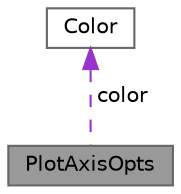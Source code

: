 digraph "PlotAxisOpts"
{
 // LATEX_PDF_SIZE
  bgcolor="transparent";
  edge [fontname=Helvetica,fontsize=10,labelfontname=Helvetica,labelfontsize=10];
  node [fontname=Helvetica,fontsize=10,shape=box,height=0.2,width=0.4];
  Node1 [label="PlotAxisOpts",height=0.2,width=0.4,color="gray40", fillcolor="grey60", style="filled", fontcolor="black",tooltip=" "];
  Node2 -> Node1 [dir="back",color="darkorchid3",style="dashed",label=" color" ];
  Node2 [label="Color",height=0.2,width=0.4,color="gray40", fillcolor="white", style="filled",URL="$class_color.html",tooltip="24-bit rgb color. 8-bit red, 8-bit green, 8-bit blue"];
}
